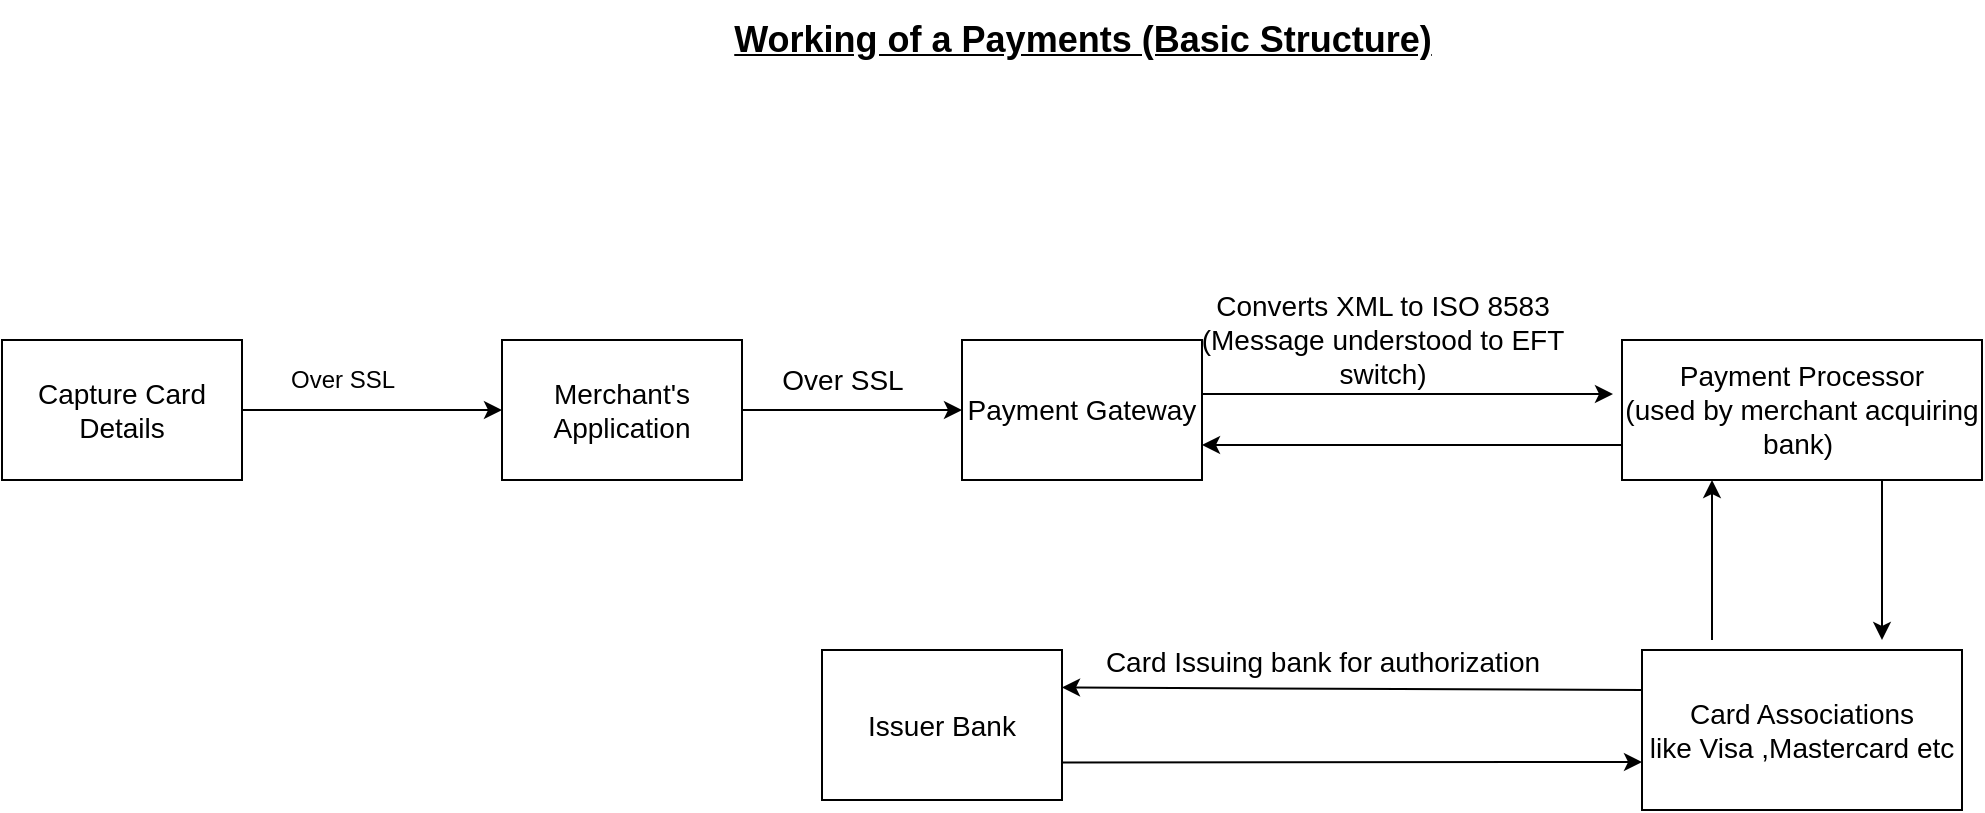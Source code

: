 <mxfile version="20.3.0" type="device"><diagram id="B54AGScCLgA7YuCuRSjw" name="Page-1"><mxGraphModel dx="1422" dy="729" grid="1" gridSize="10" guides="1" tooltips="1" connect="1" arrows="1" fold="1" page="1" pageScale="1" pageWidth="1400" pageHeight="850" math="0" shadow="0"><root><mxCell id="0"/><mxCell id="1" parent="0"/><mxCell id="CU9kLnFquUt5Gtb9vU20-1" value="&lt;font style=&quot;font-size: 14px;&quot;&gt;Capture Card&lt;br&gt;Details&lt;/font&gt;" style="rounded=0;whiteSpace=wrap;html=1;" vertex="1" parent="1"><mxGeometry x="20" y="220" width="120" height="70" as="geometry"/></mxCell><mxCell id="CU9kLnFquUt5Gtb9vU20-2" value="&lt;font style=&quot;font-size: 14px;&quot;&gt;Merchant's Application&lt;/font&gt;" style="rounded=0;whiteSpace=wrap;html=1;" vertex="1" parent="1"><mxGeometry x="270" y="220" width="120" height="70" as="geometry"/></mxCell><mxCell id="CU9kLnFquUt5Gtb9vU20-3" value="&lt;font style=&quot;font-size: 14px;&quot;&gt;Payment Gateway&lt;/font&gt;" style="rounded=0;whiteSpace=wrap;html=1;" vertex="1" parent="1"><mxGeometry x="500" y="220" width="120" height="70" as="geometry"/></mxCell><mxCell id="CU9kLnFquUt5Gtb9vU20-4" value="&lt;font style=&quot;font-size: 14px;&quot;&gt;Payment Processor &lt;br&gt;(used by merchant acquiring bank)&amp;nbsp;&lt;/font&gt;" style="rounded=0;whiteSpace=wrap;html=1;" vertex="1" parent="1"><mxGeometry x="830" y="220" width="180" height="70" as="geometry"/></mxCell><mxCell id="CU9kLnFquUt5Gtb9vU20-5" value="&lt;font style=&quot;font-size: 14px;&quot;&gt;Card Associations&lt;br&gt;like Visa ,Mastercard etc&lt;/font&gt;" style="rounded=0;whiteSpace=wrap;html=1;" vertex="1" parent="1"><mxGeometry x="840" y="375" width="160" height="80" as="geometry"/></mxCell><mxCell id="CU9kLnFquUt5Gtb9vU20-6" value="&lt;font style=&quot;font-size: 14px;&quot;&gt;Issuer Bank&lt;/font&gt;" style="rounded=0;whiteSpace=wrap;html=1;" vertex="1" parent="1"><mxGeometry x="430" y="375" width="120" height="75" as="geometry"/></mxCell><mxCell id="CU9kLnFquUt5Gtb9vU20-7" value="" style="endArrow=classic;html=1;rounded=0;exitX=1;exitY=0.5;exitDx=0;exitDy=0;entryX=0;entryY=0.5;entryDx=0;entryDy=0;" edge="1" parent="1" source="CU9kLnFquUt5Gtb9vU20-1" target="CU9kLnFquUt5Gtb9vU20-2"><mxGeometry width="50" height="50" relative="1" as="geometry"><mxPoint x="670" y="360" as="sourcePoint"/><mxPoint x="720" y="310" as="targetPoint"/></mxGeometry></mxCell><mxCell id="CU9kLnFquUt5Gtb9vU20-8" value="" style="endArrow=classic;html=1;rounded=0;exitX=1;exitY=0.5;exitDx=0;exitDy=0;entryX=0;entryY=0.5;entryDx=0;entryDy=0;" edge="1" parent="1" source="CU9kLnFquUt5Gtb9vU20-2" target="CU9kLnFquUt5Gtb9vU20-3"><mxGeometry width="50" height="50" relative="1" as="geometry"><mxPoint x="670" y="360" as="sourcePoint"/><mxPoint x="720" y="310" as="targetPoint"/></mxGeometry></mxCell><mxCell id="CU9kLnFquUt5Gtb9vU20-9" value="Over SSL" style="text;html=1;align=center;verticalAlign=middle;resizable=0;points=[];autosize=1;strokeColor=none;fillColor=none;" vertex="1" parent="1"><mxGeometry x="150" y="225" width="80" height="30" as="geometry"/></mxCell><mxCell id="CU9kLnFquUt5Gtb9vU20-10" value="Over SSL" style="text;html=1;align=center;verticalAlign=middle;resizable=0;points=[];autosize=1;strokeColor=none;fillColor=none;fontSize=14;" vertex="1" parent="1"><mxGeometry x="400" y="225" width="80" height="30" as="geometry"/></mxCell><mxCell id="CU9kLnFquUt5Gtb9vU20-11" value="" style="endArrow=classic;html=1;rounded=0;fontSize=14;entryX=-0.025;entryY=0.386;entryDx=0;entryDy=0;entryPerimeter=0;" edge="1" parent="1" target="CU9kLnFquUt5Gtb9vU20-4"><mxGeometry width="50" height="50" relative="1" as="geometry"><mxPoint x="620" y="247" as="sourcePoint"/><mxPoint x="720" y="300" as="targetPoint"/></mxGeometry></mxCell><mxCell id="CU9kLnFquUt5Gtb9vU20-12" value="" style="endArrow=classic;html=1;rounded=0;fontSize=14;entryX=1;entryY=0.75;entryDx=0;entryDy=0;exitX=0;exitY=0.75;exitDx=0;exitDy=0;" edge="1" parent="1" source="CU9kLnFquUt5Gtb9vU20-4" target="CU9kLnFquUt5Gtb9vU20-3"><mxGeometry width="50" height="50" relative="1" as="geometry"><mxPoint x="740" y="273" as="sourcePoint"/><mxPoint x="720" y="300" as="targetPoint"/></mxGeometry></mxCell><mxCell id="CU9kLnFquUt5Gtb9vU20-13" value="" style="endArrow=classic;html=1;rounded=0;fontSize=14;" edge="1" parent="1"><mxGeometry width="50" height="50" relative="1" as="geometry"><mxPoint x="960" y="290" as="sourcePoint"/><mxPoint x="960" y="370" as="targetPoint"/></mxGeometry></mxCell><mxCell id="CU9kLnFquUt5Gtb9vU20-14" value="" style="endArrow=classic;html=1;rounded=0;fontSize=14;entryX=0.25;entryY=1;entryDx=0;entryDy=0;" edge="1" parent="1" target="CU9kLnFquUt5Gtb9vU20-4"><mxGeometry width="50" height="50" relative="1" as="geometry"><mxPoint x="875" y="370" as="sourcePoint"/><mxPoint x="720" y="300" as="targetPoint"/></mxGeometry></mxCell><mxCell id="CU9kLnFquUt5Gtb9vU20-15" value="" style="endArrow=classic;html=1;rounded=0;fontSize=14;exitX=0;exitY=0.25;exitDx=0;exitDy=0;entryX=1;entryY=0.25;entryDx=0;entryDy=0;" edge="1" parent="1" source="CU9kLnFquUt5Gtb9vU20-5" target="CU9kLnFquUt5Gtb9vU20-6"><mxGeometry width="50" height="50" relative="1" as="geometry"><mxPoint x="670" y="350" as="sourcePoint"/><mxPoint x="720" y="300" as="targetPoint"/></mxGeometry></mxCell><mxCell id="CU9kLnFquUt5Gtb9vU20-16" value="" style="endArrow=classic;html=1;rounded=0;fontSize=14;exitX=1;exitY=0.75;exitDx=0;exitDy=0;" edge="1" parent="1" source="CU9kLnFquUt5Gtb9vU20-6"><mxGeometry width="50" height="50" relative="1" as="geometry"><mxPoint x="670" y="350" as="sourcePoint"/><mxPoint x="840" y="431" as="targetPoint"/></mxGeometry></mxCell><mxCell id="CU9kLnFquUt5Gtb9vU20-17" value="Converts XML to ISO 8583&lt;br&gt;(Message understood to EFT &lt;br&gt;switch)" style="text;html=1;align=center;verticalAlign=middle;resizable=0;points=[];autosize=1;strokeColor=none;fillColor=none;fontSize=14;" vertex="1" parent="1"><mxGeometry x="610" y="190" width="200" height="60" as="geometry"/></mxCell><mxCell id="CU9kLnFquUt5Gtb9vU20-18" value="&lt;font style=&quot;font-size: 18px;&quot;&gt;&lt;b&gt;&lt;u&gt;Working of a Payments (Basic Structure)&lt;/u&gt;&lt;/b&gt;&lt;/font&gt;" style="text;html=1;align=center;verticalAlign=middle;resizable=0;points=[];autosize=1;strokeColor=none;fillColor=none;fontSize=14;" vertex="1" parent="1"><mxGeometry x="375" y="50" width="370" height="40" as="geometry"/></mxCell><mxCell id="CU9kLnFquUt5Gtb9vU20-19" value="&lt;font style=&quot;font-size: 14px;&quot;&gt;Card Issuing bank for authorization&lt;/font&gt;" style="text;html=1;align=center;verticalAlign=middle;resizable=0;points=[];autosize=1;strokeColor=none;fillColor=none;fontSize=18;" vertex="1" parent="1"><mxGeometry x="560" y="360" width="240" height="40" as="geometry"/></mxCell></root></mxGraphModel></diagram></mxfile>